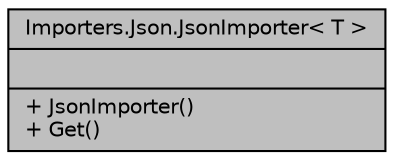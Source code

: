 digraph "Importers.Json.JsonImporter&lt; T &gt;"
{
 // INTERACTIVE_SVG=YES
 // LATEX_PDF_SIZE
  edge [fontname="Helvetica",fontsize="10",labelfontname="Helvetica",labelfontsize="10"];
  node [fontname="Helvetica",fontsize="10",shape=record];
  Node1 [label="{Importers.Json.JsonImporter\< T \>\n||+ JsonImporter()\l+ Get()\l}",height=0.2,width=0.4,color="black", fillcolor="grey75", style="filled", fontcolor="black",tooltip="Clase que realiza la deserialización de objetos en formato JSON."];
}
